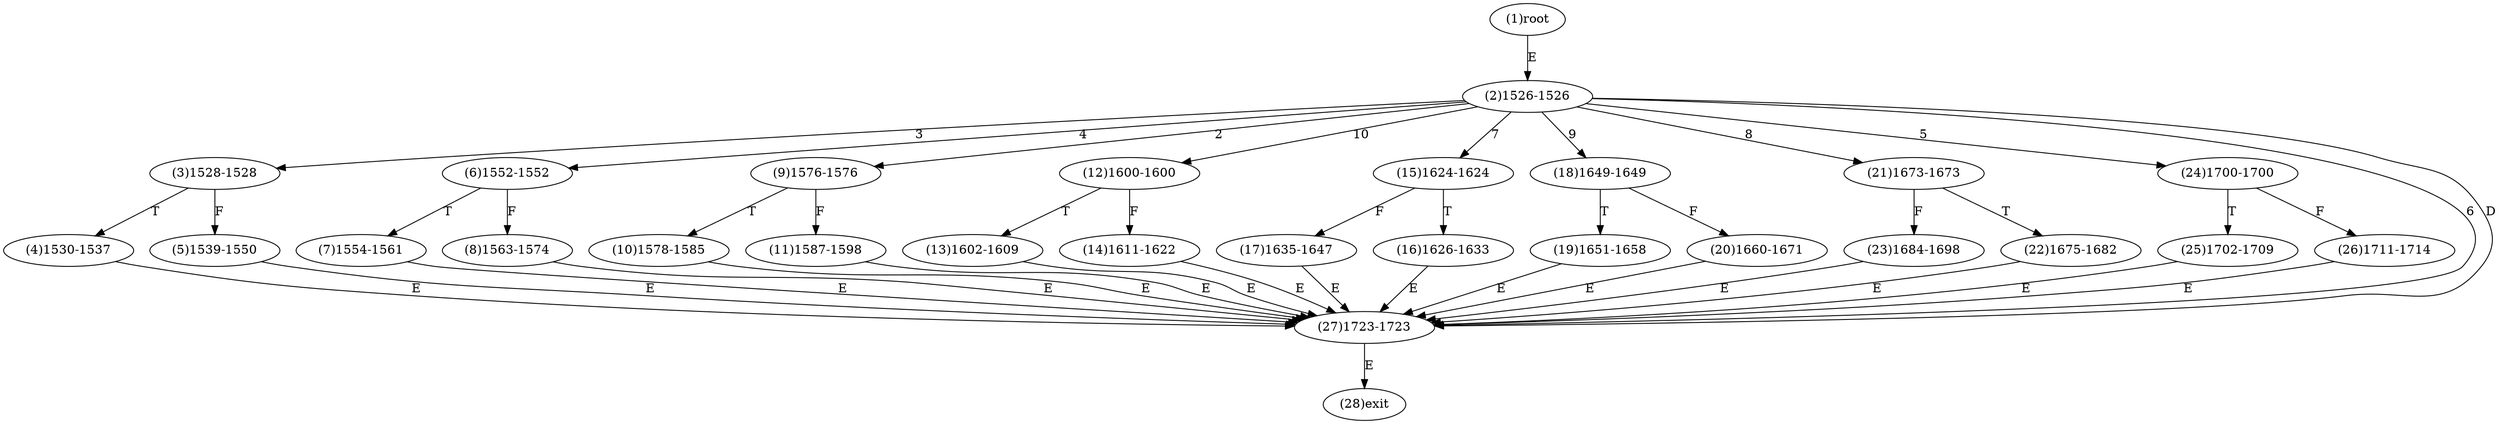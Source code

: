 digraph "" { 
1[ label="(1)root"];
2[ label="(2)1526-1526"];
3[ label="(3)1528-1528"];
4[ label="(4)1530-1537"];
5[ label="(5)1539-1550"];
6[ label="(6)1552-1552"];
7[ label="(7)1554-1561"];
8[ label="(8)1563-1574"];
9[ label="(9)1576-1576"];
10[ label="(10)1578-1585"];
11[ label="(11)1587-1598"];
12[ label="(12)1600-1600"];
13[ label="(13)1602-1609"];
14[ label="(14)1611-1622"];
15[ label="(15)1624-1624"];
17[ label="(17)1635-1647"];
16[ label="(16)1626-1633"];
19[ label="(19)1651-1658"];
18[ label="(18)1649-1649"];
21[ label="(21)1673-1673"];
20[ label="(20)1660-1671"];
23[ label="(23)1684-1698"];
22[ label="(22)1675-1682"];
25[ label="(25)1702-1709"];
24[ label="(24)1700-1700"];
27[ label="(27)1723-1723"];
26[ label="(26)1711-1714"];
28[ label="(28)exit"];
1->2[ label="E"];
2->9[ label="2"];
2->3[ label="3"];
2->6[ label="4"];
2->24[ label="5"];
2->27[ label="6"];
2->15[ label="7"];
2->21[ label="8"];
2->18[ label="9"];
2->12[ label="10"];
2->27[ label="D"];
3->5[ label="F"];
3->4[ label="T"];
4->27[ label="E"];
5->27[ label="E"];
6->8[ label="F"];
6->7[ label="T"];
7->27[ label="E"];
8->27[ label="E"];
9->11[ label="F"];
9->10[ label="T"];
10->27[ label="E"];
11->27[ label="E"];
12->14[ label="F"];
12->13[ label="T"];
13->27[ label="E"];
14->27[ label="E"];
15->17[ label="F"];
15->16[ label="T"];
16->27[ label="E"];
17->27[ label="E"];
18->20[ label="F"];
18->19[ label="T"];
19->27[ label="E"];
20->27[ label="E"];
21->23[ label="F"];
21->22[ label="T"];
22->27[ label="E"];
23->27[ label="E"];
24->26[ label="F"];
24->25[ label="T"];
25->27[ label="E"];
26->27[ label="E"];
27->28[ label="E"];
}
